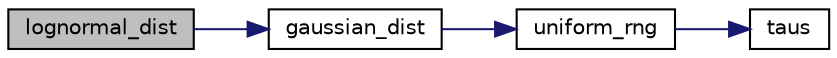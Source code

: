 digraph "lognormal_dist"
{
 // LATEX_PDF_SIZE
  edge [fontname="Helvetica",fontsize="10",labelfontname="Helvetica",labelfontsize="10"];
  node [fontname="Helvetica",fontsize="10",shape=record];
  rankdir="LR";
  Node1 [label="lognormal_dist",height=0.2,width=0.4,color="black", fillcolor="grey75", style="filled", fontcolor="black",tooltip="generates random numbers for the log normal distribution with mean parameter and standard deviation p..."];
  Node1 -> Node2 [color="midnightblue",fontsize="10",style="solid",fontname="Helvetica"];
  Node2 [label="gaussian_dist",height=0.2,width=0.4,color="black", fillcolor="white", style="filled",URL="$oml_8c.html#a256026f4011ad3c63c4a5f79ba6c2aaa",tooltip=" "];
  Node2 -> Node3 [color="midnightblue",fontsize="10",style="solid",fontname="Helvetica"];
  Node3 [label="uniform_rng",height=0.2,width=0.4,color="black", fillcolor="white", style="filled",URL="$oml_8c.html#a8451bb33f8030cc168c63d60812921f4",tooltip="generates uniform random number with algo: wichman_hill / random() / Taus"];
  Node3 -> Node4 [color="midnightblue",fontsize="10",style="solid",fontname="Helvetica"];
  Node4 [label="taus",height=0.2,width=0.4,color="black", fillcolor="white", style="filled",URL="$oml_8h.html#a362f00415eaebca7255f9c4d08bd9fd6",tooltip="compute random number"];
}
